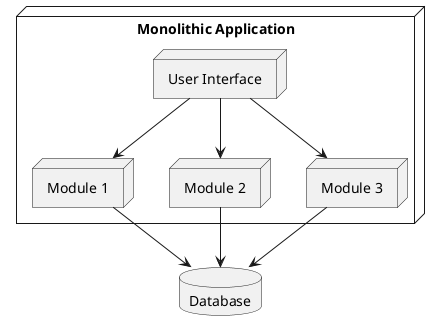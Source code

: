 @startuml

node "Monolithic Application" as app {
    node "User Interface" as ui
    node "Module 1" as m1
    node "Module 2" as m2
    node "Module 3" as m3
}

database "Database" as db

ui -down-> m1
ui -down-> m2
ui -down-> m3
m1 -down-> db
m2 -down-> db
m3 -down-> db

@enduml
